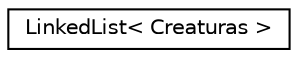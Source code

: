 digraph "Graphical Class Hierarchy"
{
  edge [fontname="Helvetica",fontsize="10",labelfontname="Helvetica",labelfontsize="10"];
  node [fontname="Helvetica",fontsize="10",shape=record];
  rankdir="LR";
  Node0 [label="LinkedList\< Creaturas \>",height=0.2,width=0.4,color="black", fillcolor="white", style="filled",URL="$classLinkedList.html"];
}
